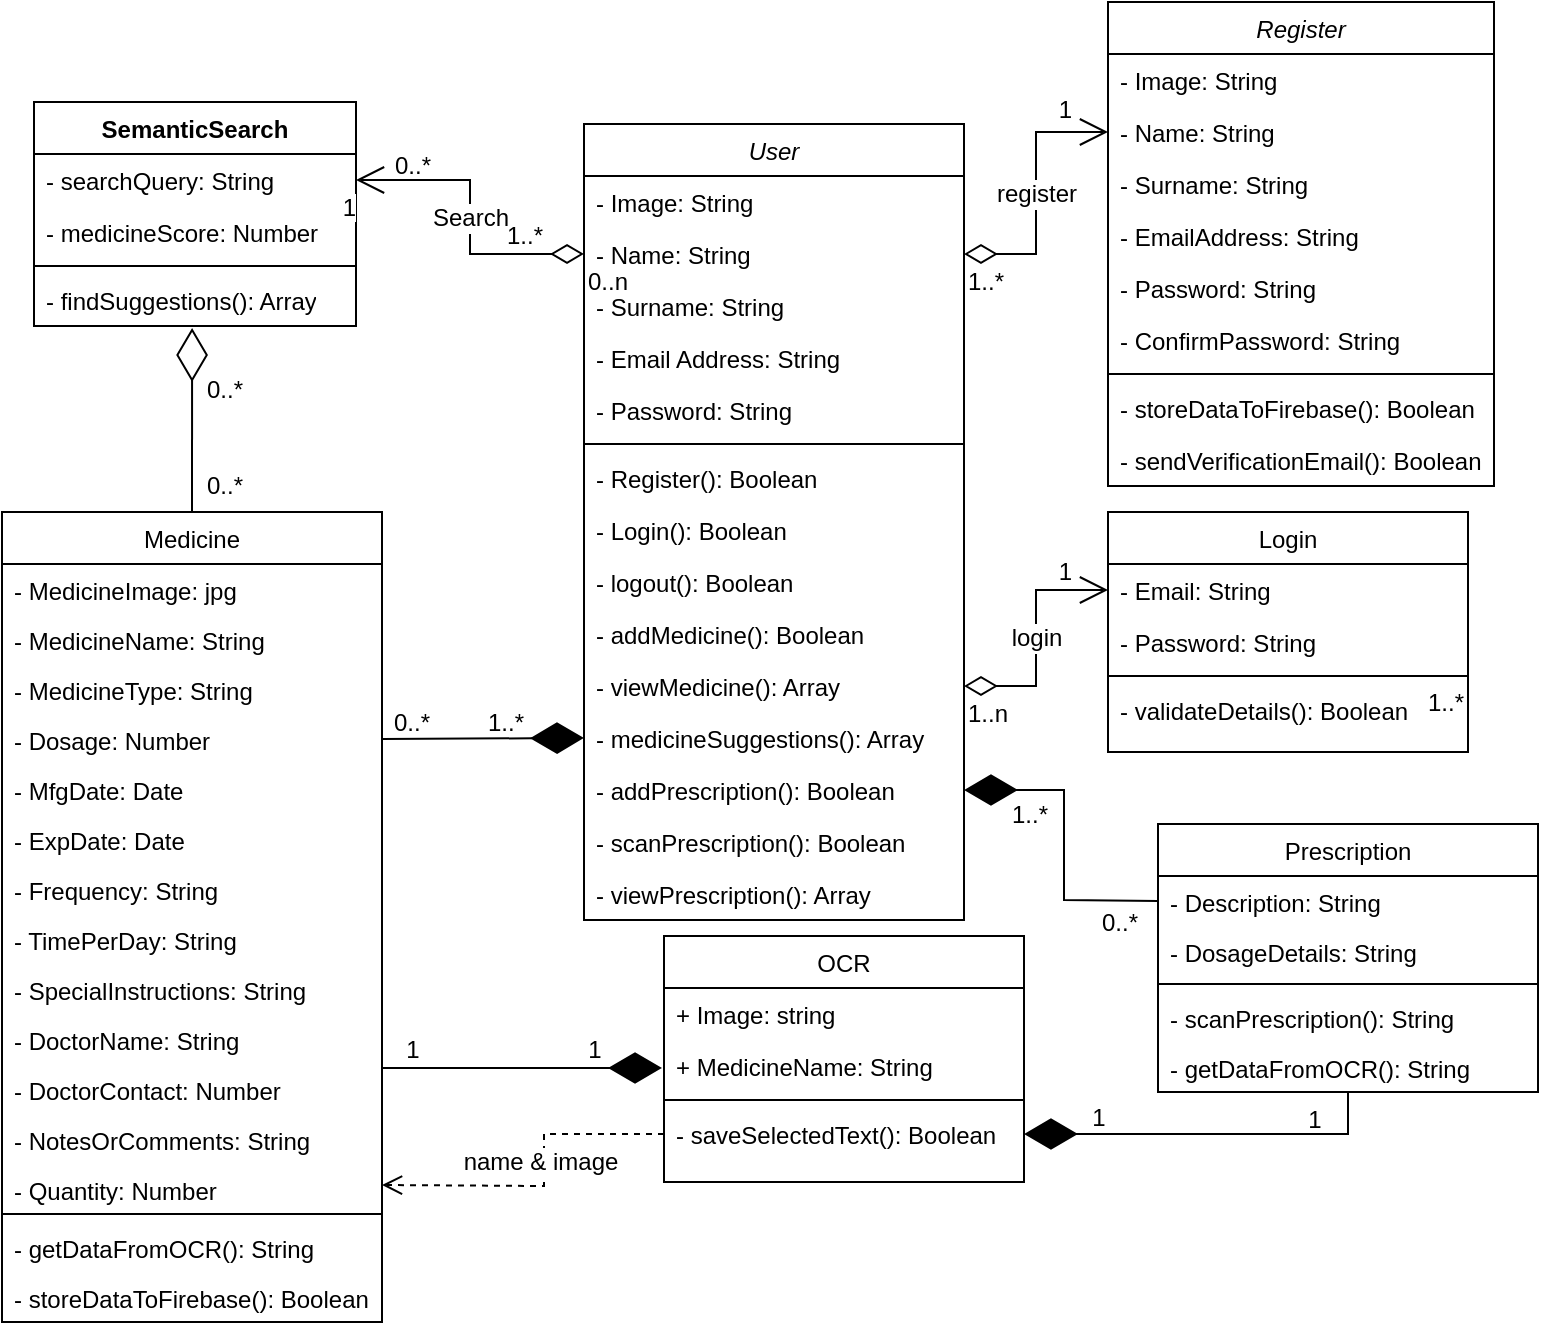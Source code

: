 <mxfile version="22.0.6" type="github">
  <diagram id="C5RBs43oDa-KdzZeNtuy" name="Page-1">
    <mxGraphModel dx="1707" dy="1615" grid="1" gridSize="10" guides="1" tooltips="1" connect="1" arrows="1" fold="1" page="1" pageScale="1" pageWidth="827" pageHeight="1169" math="0" shadow="0">
      <root>
        <mxCell id="WIyWlLk6GJQsqaUBKTNV-0" />
        <mxCell id="WIyWlLk6GJQsqaUBKTNV-1" parent="WIyWlLk6GJQsqaUBKTNV-0" />
        <mxCell id="46mf0L-hs1juojaz2Q77-91" value="User" style="swimlane;fontStyle=2;align=center;verticalAlign=top;childLayout=stackLayout;horizontal=1;startSize=26;horizontalStack=0;resizeParent=1;resizeLast=0;collapsible=1;marginBottom=0;rounded=0;shadow=0;strokeWidth=1;" vertex="1" parent="WIyWlLk6GJQsqaUBKTNV-1">
          <mxGeometry x="80" y="-508" width="190" height="398" as="geometry">
            <mxRectangle x="230" y="140" width="160" height="26" as="alternateBounds" />
          </mxGeometry>
        </mxCell>
        <mxCell id="46mf0L-hs1juojaz2Q77-92" value="- Image: String" style="text;align=left;verticalAlign=top;spacingLeft=4;spacingRight=4;overflow=hidden;rotatable=0;points=[[0,0.5],[1,0.5]];portConstraint=eastwest;" vertex="1" parent="46mf0L-hs1juojaz2Q77-91">
          <mxGeometry y="26" width="190" height="26" as="geometry" />
        </mxCell>
        <mxCell id="46mf0L-hs1juojaz2Q77-93" value="- Name: String" style="text;align=left;verticalAlign=top;spacingLeft=4;spacingRight=4;overflow=hidden;rotatable=0;points=[[0,0.5],[1,0.5]];portConstraint=eastwest;" vertex="1" parent="46mf0L-hs1juojaz2Q77-91">
          <mxGeometry y="52" width="190" height="26" as="geometry" />
        </mxCell>
        <mxCell id="46mf0L-hs1juojaz2Q77-94" value="- Surname: String" style="text;align=left;verticalAlign=top;spacingLeft=4;spacingRight=4;overflow=hidden;rotatable=0;points=[[0,0.5],[1,0.5]];portConstraint=eastwest;rounded=0;shadow=0;html=0;" vertex="1" parent="46mf0L-hs1juojaz2Q77-91">
          <mxGeometry y="78" width="190" height="26" as="geometry" />
        </mxCell>
        <mxCell id="46mf0L-hs1juojaz2Q77-95" value="- Email Address: String" style="text;align=left;verticalAlign=top;spacingLeft=4;spacingRight=4;overflow=hidden;rotatable=0;points=[[0,0.5],[1,0.5]];portConstraint=eastwest;rounded=0;shadow=0;html=0;" vertex="1" parent="46mf0L-hs1juojaz2Q77-91">
          <mxGeometry y="104" width="190" height="26" as="geometry" />
        </mxCell>
        <mxCell id="46mf0L-hs1juojaz2Q77-96" value="- Password: String" style="text;align=left;verticalAlign=top;spacingLeft=4;spacingRight=4;overflow=hidden;rotatable=0;points=[[0,0.5],[1,0.5]];portConstraint=eastwest;rounded=0;shadow=0;html=0;" vertex="1" parent="46mf0L-hs1juojaz2Q77-91">
          <mxGeometry y="130" width="190" height="26" as="geometry" />
        </mxCell>
        <mxCell id="46mf0L-hs1juojaz2Q77-97" value="" style="line;html=1;strokeWidth=1;align=left;verticalAlign=middle;spacingTop=-1;spacingLeft=3;spacingRight=3;rotatable=0;labelPosition=right;points=[];portConstraint=eastwest;" vertex="1" parent="46mf0L-hs1juojaz2Q77-91">
          <mxGeometry y="156" width="190" height="8" as="geometry" />
        </mxCell>
        <mxCell id="46mf0L-hs1juojaz2Q77-98" value="- Register(): Boolean" style="text;align=left;verticalAlign=top;spacingLeft=4;spacingRight=4;overflow=hidden;rotatable=0;points=[[0,0.5],[1,0.5]];portConstraint=eastwest;" vertex="1" parent="46mf0L-hs1juojaz2Q77-91">
          <mxGeometry y="164" width="190" height="26" as="geometry" />
        </mxCell>
        <mxCell id="46mf0L-hs1juojaz2Q77-99" value="- Login(): Boolean" style="text;align=left;verticalAlign=top;spacingLeft=4;spacingRight=4;overflow=hidden;rotatable=0;points=[[0,0.5],[1,0.5]];portConstraint=eastwest;" vertex="1" parent="46mf0L-hs1juojaz2Q77-91">
          <mxGeometry y="190" width="190" height="26" as="geometry" />
        </mxCell>
        <mxCell id="46mf0L-hs1juojaz2Q77-100" value="- logout(): Boolean" style="text;align=left;verticalAlign=top;spacingLeft=4;spacingRight=4;overflow=hidden;rotatable=0;points=[[0,0.5],[1,0.5]];portConstraint=eastwest;" vertex="1" parent="46mf0L-hs1juojaz2Q77-91">
          <mxGeometry y="216" width="190" height="26" as="geometry" />
        </mxCell>
        <mxCell id="46mf0L-hs1juojaz2Q77-101" value="- addMedicine(): Boolean" style="text;align=left;verticalAlign=top;spacingLeft=4;spacingRight=4;overflow=hidden;rotatable=0;points=[[0,0.5],[1,0.5]];portConstraint=eastwest;" vertex="1" parent="46mf0L-hs1juojaz2Q77-91">
          <mxGeometry y="242" width="190" height="26" as="geometry" />
        </mxCell>
        <mxCell id="46mf0L-hs1juojaz2Q77-102" value="- viewMedicine(): Array" style="text;align=left;verticalAlign=top;spacingLeft=4;spacingRight=4;overflow=hidden;rotatable=0;points=[[0,0.5],[1,0.5]];portConstraint=eastwest;" vertex="1" parent="46mf0L-hs1juojaz2Q77-91">
          <mxGeometry y="268" width="190" height="26" as="geometry" />
        </mxCell>
        <mxCell id="46mf0L-hs1juojaz2Q77-103" value="- medicineSuggestions(): Array" style="text;align=left;verticalAlign=top;spacingLeft=4;spacingRight=4;overflow=hidden;rotatable=0;points=[[0,0.5],[1,0.5]];portConstraint=eastwest;" vertex="1" parent="46mf0L-hs1juojaz2Q77-91">
          <mxGeometry y="294" width="190" height="26" as="geometry" />
        </mxCell>
        <mxCell id="46mf0L-hs1juojaz2Q77-104" value="- addPrescription(): Boolean" style="text;align=left;verticalAlign=top;spacingLeft=4;spacingRight=4;overflow=hidden;rotatable=0;points=[[0,0.5],[1,0.5]];portConstraint=eastwest;" vertex="1" parent="46mf0L-hs1juojaz2Q77-91">
          <mxGeometry y="320" width="190" height="26" as="geometry" />
        </mxCell>
        <mxCell id="46mf0L-hs1juojaz2Q77-105" value="- scanPrescription(): Boolean" style="text;align=left;verticalAlign=top;spacingLeft=4;spacingRight=4;overflow=hidden;rotatable=0;points=[[0,0.5],[1,0.5]];portConstraint=eastwest;" vertex="1" parent="46mf0L-hs1juojaz2Q77-91">
          <mxGeometry y="346" width="190" height="26" as="geometry" />
        </mxCell>
        <mxCell id="46mf0L-hs1juojaz2Q77-106" value="- viewPrescription(): Array" style="text;align=left;verticalAlign=top;spacingLeft=4;spacingRight=4;overflow=hidden;rotatable=0;points=[[0,0.5],[1,0.5]];portConstraint=eastwest;" vertex="1" parent="46mf0L-hs1juojaz2Q77-91">
          <mxGeometry y="372" width="190" height="26" as="geometry" />
        </mxCell>
        <mxCell id="46mf0L-hs1juojaz2Q77-107" value="Prescription" style="swimlane;fontStyle=0;align=center;verticalAlign=top;childLayout=stackLayout;horizontal=1;startSize=26;horizontalStack=0;resizeParent=1;resizeLast=0;collapsible=1;marginBottom=0;rounded=0;shadow=0;strokeWidth=1;" vertex="1" parent="WIyWlLk6GJQsqaUBKTNV-1">
          <mxGeometry x="367" y="-158" width="190" height="134" as="geometry">
            <mxRectangle x="550" y="140" width="160" height="26" as="alternateBounds" />
          </mxGeometry>
        </mxCell>
        <mxCell id="46mf0L-hs1juojaz2Q77-108" value="- Description: String" style="text;align=left;verticalAlign=top;spacingLeft=4;spacingRight=4;overflow=hidden;rotatable=0;points=[[0,0.5],[1,0.5]];portConstraint=eastwest;" vertex="1" parent="46mf0L-hs1juojaz2Q77-107">
          <mxGeometry y="26" width="190" height="25" as="geometry" />
        </mxCell>
        <mxCell id="46mf0L-hs1juojaz2Q77-109" value="- DosageDetails: String" style="text;align=left;verticalAlign=top;spacingLeft=4;spacingRight=4;overflow=hidden;rotatable=0;points=[[0,0.5],[1,0.5]];portConstraint=eastwest;rounded=0;shadow=0;html=0;" vertex="1" parent="46mf0L-hs1juojaz2Q77-107">
          <mxGeometry y="51" width="190" height="25" as="geometry" />
        </mxCell>
        <mxCell id="46mf0L-hs1juojaz2Q77-110" value="" style="line;html=1;strokeWidth=1;align=left;verticalAlign=middle;spacingTop=-1;spacingLeft=3;spacingRight=3;rotatable=0;labelPosition=right;points=[];portConstraint=eastwest;" vertex="1" parent="46mf0L-hs1juojaz2Q77-107">
          <mxGeometry y="76" width="190" height="8" as="geometry" />
        </mxCell>
        <mxCell id="46mf0L-hs1juojaz2Q77-111" value="- scanPrescription(): String" style="text;align=left;verticalAlign=top;spacingLeft=4;spacingRight=4;overflow=hidden;rotatable=0;points=[[0,0.5],[1,0.5]];portConstraint=eastwest;rounded=0;shadow=0;html=0;" vertex="1" parent="46mf0L-hs1juojaz2Q77-107">
          <mxGeometry y="84" width="190" height="25" as="geometry" />
        </mxCell>
        <mxCell id="46mf0L-hs1juojaz2Q77-182" value="- getDataFromOCR(): String" style="text;align=left;verticalAlign=top;spacingLeft=4;spacingRight=4;overflow=hidden;rotatable=0;points=[[0,0.5],[1,0.5]];portConstraint=eastwest;rounded=0;shadow=0;html=0;" vertex="1" parent="46mf0L-hs1juojaz2Q77-107">
          <mxGeometry y="109" width="190" height="25" as="geometry" />
        </mxCell>
        <mxCell id="46mf0L-hs1juojaz2Q77-112" value="1..*" style="resizable=0;align=left;verticalAlign=bottom;labelBackgroundColor=none;fontSize=12;direction=south;" connectable="0" vertex="1" parent="WIyWlLk6GJQsqaUBKTNV-1">
          <mxGeometry x="30.0" y="-200" as="geometry" />
        </mxCell>
        <mxCell id="46mf0L-hs1juojaz2Q77-113" value="0..*" style="resizable=0;align=left;verticalAlign=bottom;labelBackgroundColor=none;fontSize=12;" connectable="0" vertex="1" parent="WIyWlLk6GJQsqaUBKTNV-1">
          <mxGeometry x="337" y="-100" as="geometry" />
        </mxCell>
        <mxCell id="46mf0L-hs1juojaz2Q77-114" value="Login" style="swimlane;fontStyle=0;align=center;verticalAlign=top;childLayout=stackLayout;horizontal=1;startSize=26;horizontalStack=0;resizeParent=1;resizeLast=0;collapsible=1;marginBottom=0;rounded=0;shadow=0;strokeWidth=1;" vertex="1" parent="WIyWlLk6GJQsqaUBKTNV-1">
          <mxGeometry x="342" y="-314" width="180" height="120" as="geometry">
            <mxRectangle x="510" y="80" width="160" height="26" as="alternateBounds" />
          </mxGeometry>
        </mxCell>
        <mxCell id="46mf0L-hs1juojaz2Q77-115" value="- Email: String" style="text;align=left;verticalAlign=top;spacingLeft=4;spacingRight=4;overflow=hidden;rotatable=0;points=[[0,0.5],[1,0.5]];portConstraint=eastwest;rounded=0;shadow=0;html=0;" vertex="1" parent="46mf0L-hs1juojaz2Q77-114">
          <mxGeometry y="26" width="180" height="26" as="geometry" />
        </mxCell>
        <mxCell id="46mf0L-hs1juojaz2Q77-116" value="- Password: String" style="text;align=left;verticalAlign=top;spacingLeft=4;spacingRight=4;overflow=hidden;rotatable=0;points=[[0,0.5],[1,0.5]];portConstraint=eastwest;rounded=0;shadow=0;html=0;" vertex="1" parent="46mf0L-hs1juojaz2Q77-114">
          <mxGeometry y="52" width="180" height="26" as="geometry" />
        </mxCell>
        <mxCell id="46mf0L-hs1juojaz2Q77-117" value="" style="line;html=1;strokeWidth=1;align=left;verticalAlign=middle;spacingTop=-1;spacingLeft=3;spacingRight=3;rotatable=0;labelPosition=right;points=[];portConstraint=eastwest;" vertex="1" parent="46mf0L-hs1juojaz2Q77-114">
          <mxGeometry y="78" width="180" height="8" as="geometry" />
        </mxCell>
        <mxCell id="46mf0L-hs1juojaz2Q77-118" value="- validateDetails(): Boolean" style="text;align=left;verticalAlign=top;spacingLeft=4;spacingRight=4;overflow=hidden;rotatable=0;points=[[0,0.5],[1,0.5]];portConstraint=eastwest;" vertex="1" parent="46mf0L-hs1juojaz2Q77-114">
          <mxGeometry y="86" width="180" height="26" as="geometry" />
        </mxCell>
        <mxCell id="46mf0L-hs1juojaz2Q77-119" value="1..*" style="resizable=0;align=left;verticalAlign=bottom;labelBackgroundColor=none;fontSize=12;" connectable="0" vertex="1" parent="WIyWlLk6GJQsqaUBKTNV-1">
          <mxGeometry x="500" y="-210" as="geometry" />
        </mxCell>
        <mxCell id="46mf0L-hs1juojaz2Q77-120" value="0..*" style="resizable=0;align=left;verticalAlign=bottom;labelBackgroundColor=none;fontSize=12;" connectable="0" vertex="1" parent="WIyWlLk6GJQsqaUBKTNV-1">
          <mxGeometry x="-17.0" y="-200" as="geometry" />
        </mxCell>
        <mxCell id="46mf0L-hs1juojaz2Q77-121" value="Register" style="swimlane;fontStyle=2;align=center;verticalAlign=top;childLayout=stackLayout;horizontal=1;startSize=26;horizontalStack=0;resizeParent=1;resizeLast=0;collapsible=1;marginBottom=0;rounded=0;shadow=0;strokeWidth=1;" vertex="1" parent="WIyWlLk6GJQsqaUBKTNV-1">
          <mxGeometry x="342" y="-569" width="193" height="242" as="geometry">
            <mxRectangle x="230" y="140" width="160" height="26" as="alternateBounds" />
          </mxGeometry>
        </mxCell>
        <mxCell id="46mf0L-hs1juojaz2Q77-122" value="- Image: String" style="text;align=left;verticalAlign=top;spacingLeft=4;spacingRight=4;overflow=hidden;rotatable=0;points=[[0,0.5],[1,0.5]];portConstraint=eastwest;" vertex="1" parent="46mf0L-hs1juojaz2Q77-121">
          <mxGeometry y="26" width="193" height="26" as="geometry" />
        </mxCell>
        <mxCell id="46mf0L-hs1juojaz2Q77-123" value="- Name: String" style="text;align=left;verticalAlign=top;spacingLeft=4;spacingRight=4;overflow=hidden;rotatable=0;points=[[0,0.5],[1,0.5]];portConstraint=eastwest;" vertex="1" parent="46mf0L-hs1juojaz2Q77-121">
          <mxGeometry y="52" width="193" height="26" as="geometry" />
        </mxCell>
        <mxCell id="46mf0L-hs1juojaz2Q77-124" value="- Surname: String" style="text;align=left;verticalAlign=top;spacingLeft=4;spacingRight=4;overflow=hidden;rotatable=0;points=[[0,0.5],[1,0.5]];portConstraint=eastwest;rounded=0;shadow=0;html=0;" vertex="1" parent="46mf0L-hs1juojaz2Q77-121">
          <mxGeometry y="78" width="193" height="26" as="geometry" />
        </mxCell>
        <mxCell id="46mf0L-hs1juojaz2Q77-125" value="- EmailAddress: String" style="text;align=left;verticalAlign=top;spacingLeft=4;spacingRight=4;overflow=hidden;rotatable=0;points=[[0,0.5],[1,0.5]];portConstraint=eastwest;rounded=0;shadow=0;html=0;" vertex="1" parent="46mf0L-hs1juojaz2Q77-121">
          <mxGeometry y="104" width="193" height="26" as="geometry" />
        </mxCell>
        <mxCell id="46mf0L-hs1juojaz2Q77-126" value="- Password: String" style="text;align=left;verticalAlign=top;spacingLeft=4;spacingRight=4;overflow=hidden;rotatable=0;points=[[0,0.5],[1,0.5]];portConstraint=eastwest;rounded=0;shadow=0;html=0;" vertex="1" parent="46mf0L-hs1juojaz2Q77-121">
          <mxGeometry y="130" width="193" height="26" as="geometry" />
        </mxCell>
        <mxCell id="46mf0L-hs1juojaz2Q77-127" value="- ConfirmPassword: String" style="text;align=left;verticalAlign=top;spacingLeft=4;spacingRight=4;overflow=hidden;rotatable=0;points=[[0,0.5],[1,0.5]];portConstraint=eastwest;rounded=0;shadow=0;html=0;" vertex="1" parent="46mf0L-hs1juojaz2Q77-121">
          <mxGeometry y="156" width="193" height="26" as="geometry" />
        </mxCell>
        <mxCell id="46mf0L-hs1juojaz2Q77-128" value="" style="line;html=1;strokeWidth=1;align=left;verticalAlign=middle;spacingTop=-1;spacingLeft=3;spacingRight=3;rotatable=0;labelPosition=right;points=[];portConstraint=eastwest;" vertex="1" parent="46mf0L-hs1juojaz2Q77-121">
          <mxGeometry y="182" width="193" height="8" as="geometry" />
        </mxCell>
        <mxCell id="46mf0L-hs1juojaz2Q77-129" value="- storeDataToFirebase(): Boolean" style="text;align=left;verticalAlign=top;spacingLeft=4;spacingRight=4;overflow=hidden;rotatable=0;points=[[0,0.5],[1,0.5]];portConstraint=eastwest;" vertex="1" parent="46mf0L-hs1juojaz2Q77-121">
          <mxGeometry y="190" width="193" height="26" as="geometry" />
        </mxCell>
        <mxCell id="46mf0L-hs1juojaz2Q77-130" value="- sendVerificationEmail(): Boolean" style="text;align=left;verticalAlign=top;spacingLeft=4;spacingRight=4;overflow=hidden;rotatable=0;points=[[0,0.5],[1,0.5]];portConstraint=eastwest;" vertex="1" parent="46mf0L-hs1juojaz2Q77-121">
          <mxGeometry y="216" width="193" height="26" as="geometry" />
        </mxCell>
        <mxCell id="46mf0L-hs1juojaz2Q77-131" value="" style="endArrow=diamondThin;endFill=1;endSize=24;html=1;rounded=0;exitX=1;exitY=0.5;exitDx=0;exitDy=0;entryX=0;entryY=0.5;entryDx=0;entryDy=0;" edge="1" parent="WIyWlLk6GJQsqaUBKTNV-1" source="46mf0L-hs1juojaz2Q77-165" target="46mf0L-hs1juojaz2Q77-103">
          <mxGeometry width="160" relative="1" as="geometry">
            <mxPoint x="20.05" y="-110" as="sourcePoint" />
            <mxPoint x="20.0" y="-185" as="targetPoint" />
            <Array as="points" />
          </mxGeometry>
        </mxCell>
        <mxCell id="46mf0L-hs1juojaz2Q77-132" value="" style="endArrow=diamondThin;endFill=1;endSize=24;html=1;rounded=0;exitX=0;exitY=0.5;exitDx=0;exitDy=0;entryX=1;entryY=0.5;entryDx=0;entryDy=0;" edge="1" parent="WIyWlLk6GJQsqaUBKTNV-1" source="46mf0L-hs1juojaz2Q77-108" target="46mf0L-hs1juojaz2Q77-104">
          <mxGeometry width="160" relative="1" as="geometry">
            <mxPoint x="290" y="-70" as="sourcePoint" />
            <mxPoint x="340" y="-160" as="targetPoint" />
            <Array as="points">
              <mxPoint x="320" y="-120" />
              <mxPoint x="320" y="-175" />
            </Array>
          </mxGeometry>
        </mxCell>
        <mxCell id="46mf0L-hs1juojaz2Q77-133" value="OCR" style="swimlane;fontStyle=0;align=center;verticalAlign=top;childLayout=stackLayout;horizontal=1;startSize=26;horizontalStack=0;resizeParent=1;resizeLast=0;collapsible=1;marginBottom=0;rounded=0;shadow=0;strokeWidth=1;" vertex="1" parent="WIyWlLk6GJQsqaUBKTNV-1">
          <mxGeometry x="120" y="-102" width="180" height="123" as="geometry">
            <mxRectangle x="510" y="80" width="160" height="26" as="alternateBounds" />
          </mxGeometry>
        </mxCell>
        <mxCell id="46mf0L-hs1juojaz2Q77-134" value="+ Image: string" style="text;align=left;verticalAlign=top;spacingLeft=4;spacingRight=4;overflow=hidden;rotatable=0;points=[[0,0.5],[1,0.5]];portConstraint=eastwest;rounded=0;shadow=0;html=0;" vertex="1" parent="46mf0L-hs1juojaz2Q77-133">
          <mxGeometry y="26" width="180" height="26" as="geometry" />
        </mxCell>
        <mxCell id="46mf0L-hs1juojaz2Q77-135" value="+ MedicineName: String" style="text;align=left;verticalAlign=top;spacingLeft=4;spacingRight=4;overflow=hidden;rotatable=0;points=[[0,0.5],[1,0.5]];portConstraint=eastwest;rounded=0;shadow=0;html=0;" vertex="1" parent="46mf0L-hs1juojaz2Q77-133">
          <mxGeometry y="52" width="180" height="26" as="geometry" />
        </mxCell>
        <mxCell id="46mf0L-hs1juojaz2Q77-136" value="" style="line;html=1;strokeWidth=1;align=left;verticalAlign=middle;spacingTop=-1;spacingLeft=3;spacingRight=3;rotatable=0;labelPosition=right;points=[];portConstraint=eastwest;" vertex="1" parent="46mf0L-hs1juojaz2Q77-133">
          <mxGeometry y="78" width="180" height="8" as="geometry" />
        </mxCell>
        <mxCell id="46mf0L-hs1juojaz2Q77-137" value="- saveSelectedText(): Boolean" style="text;align=left;verticalAlign=top;spacingLeft=4;spacingRight=4;overflow=hidden;rotatable=0;points=[[0,0.5],[1,0.5]];portConstraint=eastwest;" vertex="1" parent="46mf0L-hs1juojaz2Q77-133">
          <mxGeometry y="86" width="180" height="26" as="geometry" />
        </mxCell>
        <mxCell id="46mf0L-hs1juojaz2Q77-138" value="" style="endArrow=diamondThin;endFill=1;endSize=24;html=1;rounded=0;fontFamily=Helvetica;fontSize=12;fontColor=default;entryX=0;entryY=0.5;entryDx=0;entryDy=0;" edge="1" parent="WIyWlLk6GJQsqaUBKTNV-1">
          <mxGeometry width="160" relative="1" as="geometry">
            <mxPoint x="-21" y="-36" as="sourcePoint" />
            <mxPoint x="119" y="-36" as="targetPoint" />
            <Array as="points" />
          </mxGeometry>
        </mxCell>
        <mxCell id="46mf0L-hs1juojaz2Q77-139" value="1" style="text;html=1;align=center;verticalAlign=middle;resizable=0;points=[];autosize=1;strokeColor=none;fillColor=none;fontSize=12;fontFamily=Helvetica;fontColor=default;" vertex="1" parent="WIyWlLk6GJQsqaUBKTNV-1">
          <mxGeometry x="-21" y="-60" width="30" height="30" as="geometry" />
        </mxCell>
        <mxCell id="46mf0L-hs1juojaz2Q77-140" value="1" style="text;html=1;align=center;verticalAlign=middle;resizable=0;points=[];autosize=1;strokeColor=none;fillColor=none;fontSize=12;fontFamily=Helvetica;fontColor=default;" vertex="1" parent="WIyWlLk6GJQsqaUBKTNV-1">
          <mxGeometry x="70" y="-60" width="30" height="30" as="geometry" />
        </mxCell>
        <mxCell id="46mf0L-hs1juojaz2Q77-141" value="name &amp;amp; image" style="html=1;verticalAlign=bottom;endArrow=open;dashed=1;endSize=8;curved=0;rounded=0;fontFamily=Helvetica;fontSize=12;fontColor=default;entryX=1;entryY=0.5;entryDx=0;entryDy=0;exitX=0;exitY=0.5;exitDx=0;exitDy=0;" edge="1" parent="WIyWlLk6GJQsqaUBKTNV-1" source="46mf0L-hs1juojaz2Q77-137" target="46mf0L-hs1juojaz2Q77-174">
          <mxGeometry x="-0.007" y="-2" relative="1" as="geometry">
            <mxPoint x="200" y="70" as="sourcePoint" />
            <mxPoint x="2" y="60" as="targetPoint" />
            <Array as="points">
              <mxPoint x="60" y="-3" />
              <mxPoint x="60" y="23" />
            </Array>
            <mxPoint as="offset" />
          </mxGeometry>
        </mxCell>
        <mxCell id="46mf0L-hs1juojaz2Q77-142" value="SemanticSearch" style="swimlane;fontStyle=1;align=center;verticalAlign=top;childLayout=stackLayout;horizontal=1;startSize=26;horizontalStack=0;resizeParent=1;resizeParentMax=0;resizeLast=0;collapsible=1;marginBottom=0;whiteSpace=wrap;html=1;rounded=0;shadow=0;strokeColor=default;strokeWidth=1;fontFamily=Helvetica;fontSize=12;fontColor=default;fillColor=default;" vertex="1" parent="WIyWlLk6GJQsqaUBKTNV-1">
          <mxGeometry x="-195" y="-519" width="161" height="112" as="geometry" />
        </mxCell>
        <mxCell id="46mf0L-hs1juojaz2Q77-143" value="- searchQuery: String" style="text;strokeColor=none;fillColor=none;align=left;verticalAlign=top;spacingLeft=4;spacingRight=4;overflow=hidden;rotatable=0;points=[[0,0.5],[1,0.5]];portConstraint=eastwest;whiteSpace=wrap;html=1;fontSize=12;fontFamily=Helvetica;fontColor=default;" vertex="1" parent="46mf0L-hs1juojaz2Q77-142">
          <mxGeometry y="26" width="161" height="26" as="geometry" />
        </mxCell>
        <mxCell id="46mf0L-hs1juojaz2Q77-144" value="- medicineScore: Number" style="text;strokeColor=none;fillColor=none;align=left;verticalAlign=top;spacingLeft=4;spacingRight=4;overflow=hidden;rotatable=0;points=[[0,0.5],[1,0.5]];portConstraint=eastwest;whiteSpace=wrap;html=1;fontSize=12;fontFamily=Helvetica;fontColor=default;" vertex="1" parent="46mf0L-hs1juojaz2Q77-142">
          <mxGeometry y="52" width="161" height="26" as="geometry" />
        </mxCell>
        <mxCell id="46mf0L-hs1juojaz2Q77-145" value="" style="line;strokeWidth=1;fillColor=none;align=left;verticalAlign=middle;spacingTop=-1;spacingLeft=3;spacingRight=3;rotatable=0;labelPosition=right;points=[];portConstraint=eastwest;strokeColor=inherit;rounded=0;shadow=0;fontFamily=Helvetica;fontSize=12;fontColor=default;startSize=26;" vertex="1" parent="46mf0L-hs1juojaz2Q77-142">
          <mxGeometry y="78" width="161" height="8" as="geometry" />
        </mxCell>
        <mxCell id="46mf0L-hs1juojaz2Q77-146" value="- findSuggestions(): Array" style="text;strokeColor=none;fillColor=none;align=left;verticalAlign=top;spacingLeft=4;spacingRight=4;overflow=hidden;rotatable=0;points=[[0,0.5],[1,0.5]];portConstraint=eastwest;whiteSpace=wrap;html=1;fontSize=12;fontFamily=Helvetica;fontColor=default;" vertex="1" parent="46mf0L-hs1juojaz2Q77-142">
          <mxGeometry y="86" width="161" height="26" as="geometry" />
        </mxCell>
        <mxCell id="46mf0L-hs1juojaz2Q77-147" value="Search" style="endArrow=open;html=1;endSize=12;startArrow=diamondThin;startSize=14;startFill=0;edgeStyle=orthogonalEdgeStyle;rounded=0;fontFamily=Helvetica;fontSize=12;fontColor=default;exitX=0;exitY=0.5;exitDx=0;exitDy=0;entryX=1;entryY=0.5;entryDx=0;entryDy=0;" edge="1" parent="WIyWlLk6GJQsqaUBKTNV-1" source="46mf0L-hs1juojaz2Q77-93" target="46mf0L-hs1juojaz2Q77-143">
          <mxGeometry relative="1" as="geometry">
            <mxPoint x="30" y="-340" as="sourcePoint" />
            <mxPoint x="-130" y="-340" as="targetPoint" />
          </mxGeometry>
        </mxCell>
        <mxCell id="46mf0L-hs1juojaz2Q77-148" value="0..n" style="edgeLabel;resizable=0;html=1;align=left;verticalAlign=top;rounded=0;shadow=0;strokeColor=default;strokeWidth=1;fontFamily=Helvetica;fontSize=12;fontColor=default;startSize=26;fillColor=default;" connectable="0" vertex="1" parent="46mf0L-hs1juojaz2Q77-147">
          <mxGeometry x="-1" relative="1" as="geometry" />
        </mxCell>
        <mxCell id="46mf0L-hs1juojaz2Q77-149" value="1" style="edgeLabel;resizable=0;html=1;align=right;verticalAlign=top;rounded=0;shadow=0;strokeColor=default;strokeWidth=1;fontFamily=Helvetica;fontSize=12;fontColor=default;startSize=26;fillColor=default;" connectable="0" vertex="1" parent="46mf0L-hs1juojaz2Q77-147">
          <mxGeometry x="1" relative="1" as="geometry" />
        </mxCell>
        <mxCell id="46mf0L-hs1juojaz2Q77-150" value="0..*" style="text;html=1;align=center;verticalAlign=middle;resizable=0;points=[];autosize=1;strokeColor=none;fillColor=none;fontSize=12;fontFamily=Helvetica;fontColor=default;" vertex="1" parent="WIyWlLk6GJQsqaUBKTNV-1">
          <mxGeometry x="-26" y="-502" width="40" height="30" as="geometry" />
        </mxCell>
        <mxCell id="46mf0L-hs1juojaz2Q77-151" value="1..*" style="text;html=1;align=center;verticalAlign=middle;resizable=0;points=[];autosize=1;strokeColor=none;fillColor=none;fontSize=12;fontFamily=Helvetica;fontColor=default;" vertex="1" parent="WIyWlLk6GJQsqaUBKTNV-1">
          <mxGeometry x="30" y="-467" width="40" height="30" as="geometry" />
        </mxCell>
        <mxCell id="46mf0L-hs1juojaz2Q77-152" value="register" style="endArrow=open;html=1;endSize=12;startArrow=diamondThin;startSize=14;startFill=0;edgeStyle=orthogonalEdgeStyle;rounded=0;fontFamily=Helvetica;fontSize=12;fontColor=default;exitX=1;exitY=0.5;exitDx=0;exitDy=0;entryX=0;entryY=0.5;entryDx=0;entryDy=0;" edge="1" parent="WIyWlLk6GJQsqaUBKTNV-1" source="46mf0L-hs1juojaz2Q77-93" target="46mf0L-hs1juojaz2Q77-123">
          <mxGeometry relative="1" as="geometry">
            <mxPoint x="50" y="-330" as="sourcePoint" />
            <mxPoint x="210" y="-330" as="targetPoint" />
          </mxGeometry>
        </mxCell>
        <mxCell id="46mf0L-hs1juojaz2Q77-153" value="1..*" style="edgeLabel;resizable=0;html=1;align=left;verticalAlign=top;rounded=0;shadow=0;strokeColor=default;strokeWidth=1;fontFamily=Helvetica;fontSize=12;fontColor=default;startSize=26;fillColor=default;" connectable="0" vertex="1" parent="46mf0L-hs1juojaz2Q77-152">
          <mxGeometry x="-1" relative="1" as="geometry" />
        </mxCell>
        <mxCell id="46mf0L-hs1juojaz2Q77-154" value="1" style="edgeLabel;resizable=0;html=1;align=right;verticalAlign=top;rounded=0;shadow=0;strokeColor=default;strokeWidth=1;fontFamily=Helvetica;fontSize=12;fontColor=default;startSize=26;fillColor=default;" connectable="0" vertex="1" parent="46mf0L-hs1juojaz2Q77-152">
          <mxGeometry x="1" relative="1" as="geometry">
            <mxPoint x="-18" y="-25" as="offset" />
          </mxGeometry>
        </mxCell>
        <mxCell id="46mf0L-hs1juojaz2Q77-155" value="login" style="endArrow=open;html=1;endSize=12;startArrow=diamondThin;startSize=14;startFill=0;edgeStyle=orthogonalEdgeStyle;rounded=0;fontFamily=Helvetica;fontSize=12;fontColor=default;exitX=1;exitY=0.5;exitDx=0;exitDy=0;entryX=0;entryY=0.5;entryDx=0;entryDy=0;" edge="1" parent="WIyWlLk6GJQsqaUBKTNV-1" source="46mf0L-hs1juojaz2Q77-102" target="46mf0L-hs1juojaz2Q77-115">
          <mxGeometry relative="1" as="geometry">
            <mxPoint x="50" y="-330" as="sourcePoint" />
            <mxPoint x="210" y="-330" as="targetPoint" />
          </mxGeometry>
        </mxCell>
        <mxCell id="46mf0L-hs1juojaz2Q77-156" value="1..n" style="edgeLabel;resizable=0;html=1;align=left;verticalAlign=top;rounded=0;shadow=0;strokeColor=default;strokeWidth=1;fontFamily=Helvetica;fontSize=12;fontColor=default;startSize=26;fillColor=default;" connectable="0" vertex="1" parent="46mf0L-hs1juojaz2Q77-155">
          <mxGeometry x="-1" relative="1" as="geometry" />
        </mxCell>
        <mxCell id="46mf0L-hs1juojaz2Q77-157" value="1" style="edgeLabel;resizable=0;html=1;align=right;verticalAlign=top;rounded=0;shadow=0;strokeColor=default;strokeWidth=1;fontFamily=Helvetica;fontSize=12;fontColor=default;startSize=26;fillColor=default;" connectable="0" vertex="1" parent="46mf0L-hs1juojaz2Q77-155">
          <mxGeometry x="1" relative="1" as="geometry">
            <mxPoint x="-18" y="-23" as="offset" />
          </mxGeometry>
        </mxCell>
        <mxCell id="46mf0L-hs1juojaz2Q77-158" value="1..*" style="resizable=0;align=left;verticalAlign=bottom;labelBackgroundColor=none;fontSize=12;" connectable="0" vertex="1" parent="WIyWlLk6GJQsqaUBKTNV-1">
          <mxGeometry x="292" y="-154" as="geometry" />
        </mxCell>
        <mxCell id="46mf0L-hs1juojaz2Q77-159" value="1" style="text;html=1;align=center;verticalAlign=middle;resizable=0;points=[];autosize=1;strokeColor=none;fillColor=none;" vertex="1" parent="WIyWlLk6GJQsqaUBKTNV-1">
          <mxGeometry x="322" y="-26" width="30" height="30" as="geometry" />
        </mxCell>
        <mxCell id="46mf0L-hs1juojaz2Q77-160" value="1" style="text;html=1;align=center;verticalAlign=middle;resizable=0;points=[];autosize=1;strokeColor=none;fillColor=none;" vertex="1" parent="WIyWlLk6GJQsqaUBKTNV-1">
          <mxGeometry x="430" y="-25" width="30" height="30" as="geometry" />
        </mxCell>
        <mxCell id="46mf0L-hs1juojaz2Q77-161" value="Medicine" style="swimlane;fontStyle=0;align=center;verticalAlign=top;childLayout=stackLayout;horizontal=1;startSize=26;horizontalStack=0;resizeParent=1;resizeLast=0;collapsible=1;marginBottom=0;rounded=0;shadow=0;strokeWidth=1;" vertex="1" parent="WIyWlLk6GJQsqaUBKTNV-1">
          <mxGeometry x="-211" y="-314" width="190" height="405" as="geometry">
            <mxRectangle x="550" y="140" width="160" height="26" as="alternateBounds" />
          </mxGeometry>
        </mxCell>
        <mxCell id="46mf0L-hs1juojaz2Q77-162" value="- MedicineImage: jpg" style="text;align=left;verticalAlign=top;spacingLeft=4;spacingRight=4;overflow=hidden;rotatable=0;points=[[0,0.5],[1,0.5]];portConstraint=eastwest;" vertex="1" parent="46mf0L-hs1juojaz2Q77-161">
          <mxGeometry y="26" width="190" height="25" as="geometry" />
        </mxCell>
        <mxCell id="46mf0L-hs1juojaz2Q77-163" value="- MedicineName: String" style="text;align=left;verticalAlign=top;spacingLeft=4;spacingRight=4;overflow=hidden;rotatable=0;points=[[0,0.5],[1,0.5]];portConstraint=eastwest;" vertex="1" parent="46mf0L-hs1juojaz2Q77-161">
          <mxGeometry y="51" width="190" height="25" as="geometry" />
        </mxCell>
        <mxCell id="46mf0L-hs1juojaz2Q77-164" value="- MedicineType: String" style="text;align=left;verticalAlign=top;spacingLeft=4;spacingRight=4;overflow=hidden;rotatable=0;points=[[0,0.5],[1,0.5]];portConstraint=eastwest;" vertex="1" parent="46mf0L-hs1juojaz2Q77-161">
          <mxGeometry y="76" width="190" height="25" as="geometry" />
        </mxCell>
        <mxCell id="46mf0L-hs1juojaz2Q77-165" value="- Dosage: Number" style="text;align=left;verticalAlign=top;spacingLeft=4;spacingRight=4;overflow=hidden;rotatable=0;points=[[0,0.5],[1,0.5]];portConstraint=eastwest;" vertex="1" parent="46mf0L-hs1juojaz2Q77-161">
          <mxGeometry y="101" width="190" height="25" as="geometry" />
        </mxCell>
        <mxCell id="46mf0L-hs1juojaz2Q77-166" value="- MfgDate: Date" style="text;align=left;verticalAlign=top;spacingLeft=4;spacingRight=4;overflow=hidden;rotatable=0;points=[[0,0.5],[1,0.5]];portConstraint=eastwest;rounded=0;shadow=0;html=0;" vertex="1" parent="46mf0L-hs1juojaz2Q77-161">
          <mxGeometry y="126" width="190" height="25" as="geometry" />
        </mxCell>
        <mxCell id="46mf0L-hs1juojaz2Q77-167" value="- ExpDate: Date" style="text;align=left;verticalAlign=top;spacingLeft=4;spacingRight=4;overflow=hidden;rotatable=0;points=[[0,0.5],[1,0.5]];portConstraint=eastwest;rounded=0;shadow=0;html=0;" vertex="1" parent="46mf0L-hs1juojaz2Q77-161">
          <mxGeometry y="151" width="190" height="25" as="geometry" />
        </mxCell>
        <mxCell id="46mf0L-hs1juojaz2Q77-168" value="- Frequency: String" style="text;align=left;verticalAlign=top;spacingLeft=4;spacingRight=4;overflow=hidden;rotatable=0;points=[[0,0.5],[1,0.5]];portConstraint=eastwest;rounded=0;shadow=0;html=0;" vertex="1" parent="46mf0L-hs1juojaz2Q77-161">
          <mxGeometry y="176" width="190" height="25" as="geometry" />
        </mxCell>
        <mxCell id="46mf0L-hs1juojaz2Q77-169" value="- TimePerDay: String" style="text;align=left;verticalAlign=top;spacingLeft=4;spacingRight=4;overflow=hidden;rotatable=0;points=[[0,0.5],[1,0.5]];portConstraint=eastwest;rounded=0;shadow=0;html=0;" vertex="1" parent="46mf0L-hs1juojaz2Q77-161">
          <mxGeometry y="201" width="190" height="25" as="geometry" />
        </mxCell>
        <mxCell id="46mf0L-hs1juojaz2Q77-170" value="- SpecialInstructions: String" style="text;align=left;verticalAlign=top;spacingLeft=4;spacingRight=4;overflow=hidden;rotatable=0;points=[[0,0.5],[1,0.5]];portConstraint=eastwest;rounded=0;shadow=0;html=0;" vertex="1" parent="46mf0L-hs1juojaz2Q77-161">
          <mxGeometry y="226" width="190" height="25" as="geometry" />
        </mxCell>
        <mxCell id="46mf0L-hs1juojaz2Q77-171" value="- DoctorName: String" style="text;align=left;verticalAlign=top;spacingLeft=4;spacingRight=4;overflow=hidden;rotatable=0;points=[[0,0.5],[1,0.5]];portConstraint=eastwest;rounded=0;shadow=0;html=0;" vertex="1" parent="46mf0L-hs1juojaz2Q77-161">
          <mxGeometry y="251" width="190" height="25" as="geometry" />
        </mxCell>
        <mxCell id="46mf0L-hs1juojaz2Q77-172" value="- DoctorContact: Number" style="text;align=left;verticalAlign=top;spacingLeft=4;spacingRight=4;overflow=hidden;rotatable=0;points=[[0,0.5],[1,0.5]];portConstraint=eastwest;rounded=0;shadow=0;html=0;" vertex="1" parent="46mf0L-hs1juojaz2Q77-161">
          <mxGeometry y="276" width="190" height="25" as="geometry" />
        </mxCell>
        <mxCell id="46mf0L-hs1juojaz2Q77-173" value="- NotesOrComments: String" style="text;align=left;verticalAlign=top;spacingLeft=4;spacingRight=4;overflow=hidden;rotatable=0;points=[[0,0.5],[1,0.5]];portConstraint=eastwest;rounded=0;shadow=0;html=0;" vertex="1" parent="46mf0L-hs1juojaz2Q77-161">
          <mxGeometry y="301" width="190" height="25" as="geometry" />
        </mxCell>
        <mxCell id="46mf0L-hs1juojaz2Q77-174" value="- Quantity: Number" style="text;align=left;verticalAlign=top;spacingLeft=4;spacingRight=4;overflow=hidden;rotatable=0;points=[[0,0.5],[1,0.5]];portConstraint=eastwest;rounded=0;shadow=0;html=0;" vertex="1" parent="46mf0L-hs1juojaz2Q77-161">
          <mxGeometry y="326" width="190" height="21" as="geometry" />
        </mxCell>
        <mxCell id="46mf0L-hs1juojaz2Q77-175" value="" style="line;html=1;strokeWidth=1;align=left;verticalAlign=middle;spacingTop=-1;spacingLeft=3;spacingRight=3;rotatable=0;labelPosition=right;points=[];portConstraint=eastwest;" vertex="1" parent="46mf0L-hs1juojaz2Q77-161">
          <mxGeometry y="347" width="190" height="8" as="geometry" />
        </mxCell>
        <mxCell id="46mf0L-hs1juojaz2Q77-176" value="- getDataFromOCR(): String" style="text;align=left;verticalAlign=top;spacingLeft=4;spacingRight=4;overflow=hidden;rotatable=0;points=[[0,0.5],[1,0.5]];portConstraint=eastwest;rounded=0;shadow=0;html=0;" vertex="1" parent="46mf0L-hs1juojaz2Q77-161">
          <mxGeometry y="355" width="190" height="25" as="geometry" />
        </mxCell>
        <mxCell id="46mf0L-hs1juojaz2Q77-177" value="- storeDataToFirebase(): Boolean" style="text;align=left;verticalAlign=top;spacingLeft=4;spacingRight=4;overflow=hidden;rotatable=0;points=[[0,0.5],[1,0.5]];portConstraint=eastwest;rounded=0;shadow=0;html=0;" vertex="1" parent="46mf0L-hs1juojaz2Q77-161">
          <mxGeometry y="380" width="190" height="25" as="geometry" />
        </mxCell>
        <mxCell id="46mf0L-hs1juojaz2Q77-178" value="" style="endArrow=diamondThin;endFill=1;endSize=24;html=1;rounded=0;entryX=1;entryY=0.5;entryDx=0;entryDy=0;exitX=0.5;exitY=1;exitDx=0;exitDy=0;" edge="1" parent="WIyWlLk6GJQsqaUBKTNV-1" source="46mf0L-hs1juojaz2Q77-107" target="46mf0L-hs1juojaz2Q77-137">
          <mxGeometry width="160" relative="1" as="geometry">
            <mxPoint x="400" y="60" as="sourcePoint" />
            <mxPoint x="330" y="40" as="targetPoint" />
            <Array as="points">
              <mxPoint x="462" y="-3" />
            </Array>
          </mxGeometry>
        </mxCell>
        <mxCell id="46mf0L-hs1juojaz2Q77-179" value="" style="endArrow=diamondThin;endFill=0;endSize=24;html=1;rounded=0;exitX=0.5;exitY=0;exitDx=0;exitDy=0;entryX=0.491;entryY=1.038;entryDx=0;entryDy=0;entryPerimeter=0;" edge="1" parent="WIyWlLk6GJQsqaUBKTNV-1" source="46mf0L-hs1juojaz2Q77-161" target="46mf0L-hs1juojaz2Q77-146">
          <mxGeometry width="160" relative="1" as="geometry">
            <mxPoint x="60" y="-230" as="sourcePoint" />
            <mxPoint x="-50" y="-370" as="targetPoint" />
          </mxGeometry>
        </mxCell>
        <mxCell id="46mf0L-hs1juojaz2Q77-180" value="0..*" style="text;html=1;align=center;verticalAlign=middle;resizable=0;points=[];autosize=1;strokeColor=none;fillColor=none;" vertex="1" parent="WIyWlLk6GJQsqaUBKTNV-1">
          <mxGeometry x="-120" y="-342" width="40" height="30" as="geometry" />
        </mxCell>
        <mxCell id="46mf0L-hs1juojaz2Q77-181" value="0..*" style="text;html=1;align=center;verticalAlign=middle;resizable=0;points=[];autosize=1;strokeColor=none;fillColor=none;" vertex="1" parent="WIyWlLk6GJQsqaUBKTNV-1">
          <mxGeometry x="-120" y="-390" width="40" height="30" as="geometry" />
        </mxCell>
      </root>
    </mxGraphModel>
  </diagram>
</mxfile>

